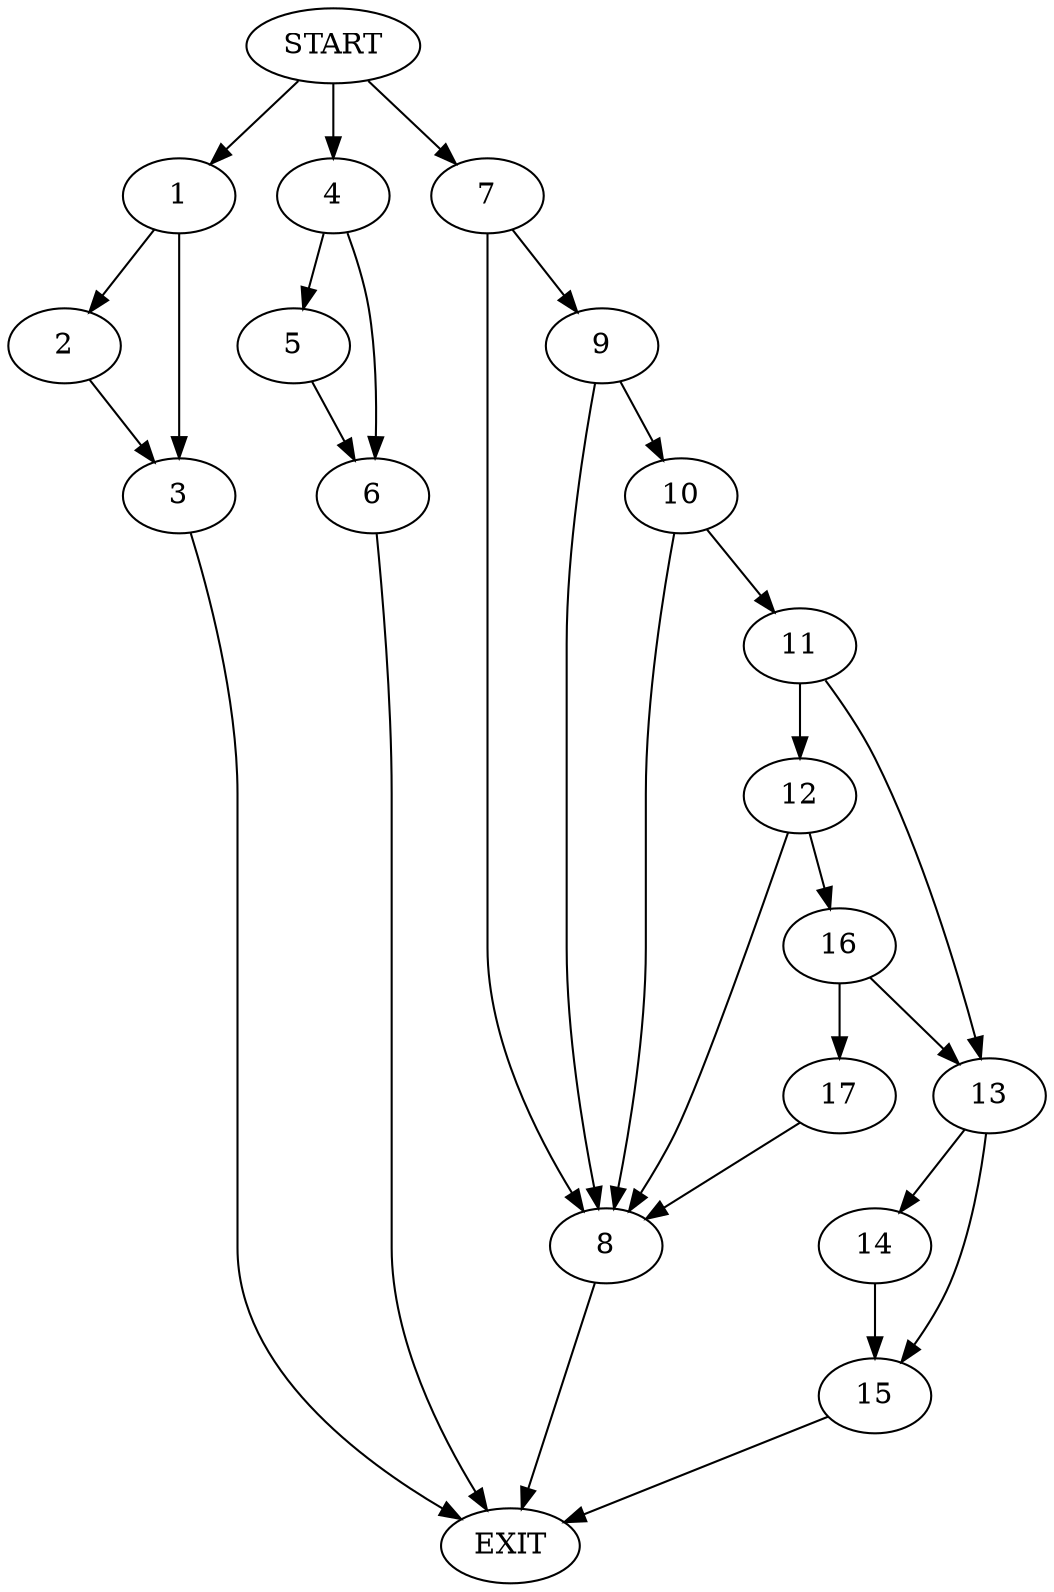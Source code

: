 digraph {
0 [label="START"]
18 [label="EXIT"]
0 -> 1
1 -> 2
1 -> 3
3 -> 18
2 -> 3
0 -> 4
4 -> 5
4 -> 6
5 -> 6
6 -> 18
0 -> 7
7 -> 8
7 -> 9
9 -> 8
9 -> 10
8 -> 18
10 -> 8
10 -> 11
11 -> 12
11 -> 13
13 -> 14
13 -> 15
12 -> 16
12 -> 8
16 -> 17
16 -> 13
17 -> 8
14 -> 15
15 -> 18
}

